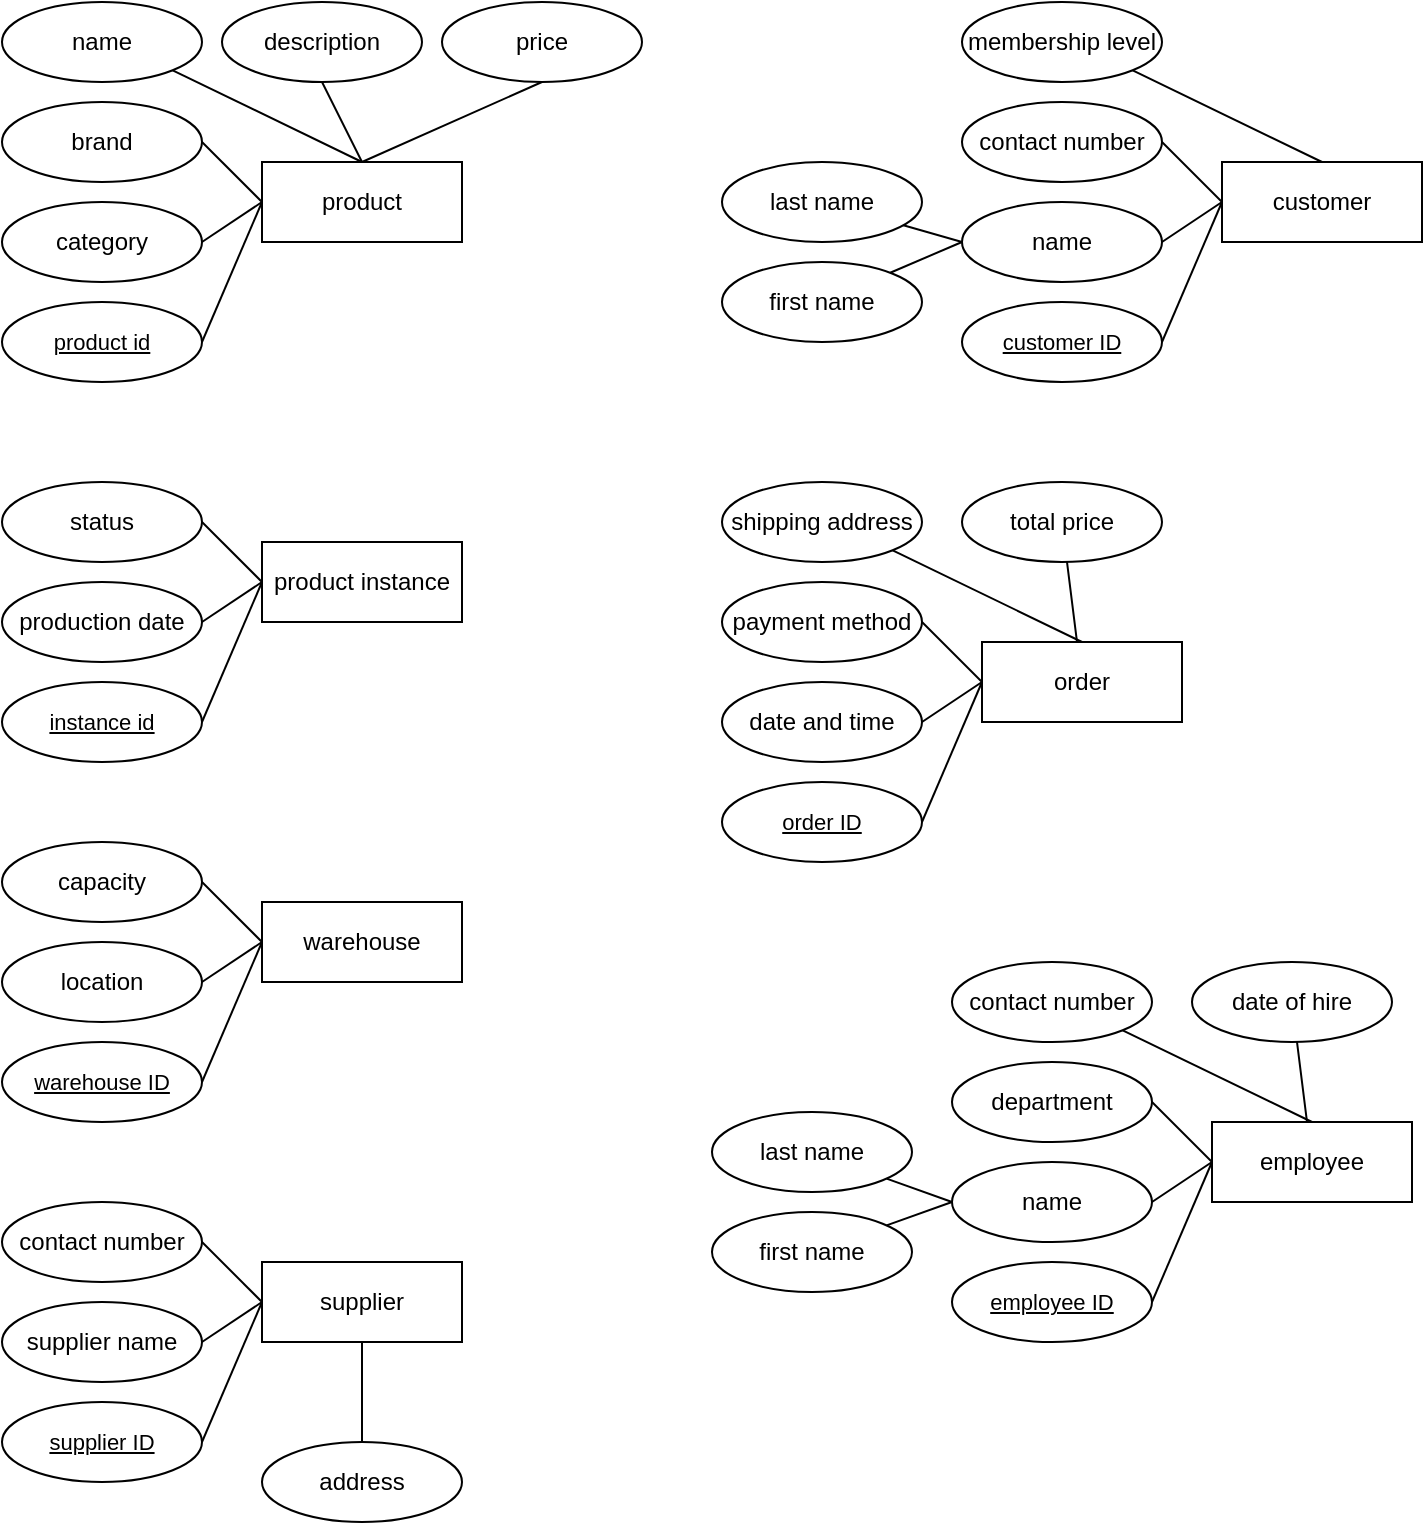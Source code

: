 <mxfile version="24.4.13" type="github">
  <diagram id="R2lEEEUBdFMjLlhIrx00" name="Page-1">
    <mxGraphModel dx="838" dy="964" grid="1" gridSize="10" guides="1" tooltips="1" connect="1" arrows="1" fold="1" page="1" pageScale="1" pageWidth="850" pageHeight="1100" math="0" shadow="0" extFonts="Permanent Marker^https://fonts.googleapis.com/css?family=Permanent+Marker">
      <root>
        <mxCell id="0" />
        <mxCell id="1" parent="0" />
        <mxCell id="vBF5v3Q-Qyy129h_z25D-1" value="product" style="whiteSpace=wrap;html=1;align=center;" vertex="1" parent="1">
          <mxGeometry x="170" y="120" width="100" height="40" as="geometry" />
        </mxCell>
        <mxCell id="vBF5v3Q-Qyy129h_z25D-10" style="rounded=0;orthogonalLoop=1;jettySize=auto;html=1;exitX=1;exitY=1;exitDx=0;exitDy=0;entryX=0.5;entryY=0;entryDx=0;entryDy=0;strokeColor=default;align=center;verticalAlign=middle;fontFamily=Helvetica;fontSize=11;fontColor=default;labelBackgroundColor=default;endArrow=none;endFill=0;jumpStyle=none;" edge="1" parent="1" source="vBF5v3Q-Qyy129h_z25D-2" target="vBF5v3Q-Qyy129h_z25D-1">
          <mxGeometry relative="1" as="geometry" />
        </mxCell>
        <mxCell id="vBF5v3Q-Qyy129h_z25D-2" value="name" style="ellipse;whiteSpace=wrap;html=1;align=center;" vertex="1" parent="1">
          <mxGeometry x="40" y="40" width="100" height="40" as="geometry" />
        </mxCell>
        <mxCell id="vBF5v3Q-Qyy129h_z25D-11" style="edgeStyle=none;rounded=0;jumpStyle=none;orthogonalLoop=1;jettySize=auto;html=1;exitX=0.5;exitY=1;exitDx=0;exitDy=0;entryX=0.5;entryY=0;entryDx=0;entryDy=0;strokeColor=default;align=center;verticalAlign=middle;fontFamily=Helvetica;fontSize=11;fontColor=default;labelBackgroundColor=default;endArrow=none;endFill=0;" edge="1" parent="1" source="vBF5v3Q-Qyy129h_z25D-3" target="vBF5v3Q-Qyy129h_z25D-1">
          <mxGeometry relative="1" as="geometry" />
        </mxCell>
        <mxCell id="vBF5v3Q-Qyy129h_z25D-3" value="description" style="ellipse;whiteSpace=wrap;html=1;align=center;" vertex="1" parent="1">
          <mxGeometry x="150" y="40" width="100" height="40" as="geometry" />
        </mxCell>
        <mxCell id="vBF5v3Q-Qyy129h_z25D-12" style="edgeStyle=none;rounded=0;jumpStyle=none;orthogonalLoop=1;jettySize=auto;html=1;exitX=0.5;exitY=1;exitDx=0;exitDy=0;strokeColor=default;align=center;verticalAlign=middle;fontFamily=Helvetica;fontSize=11;fontColor=default;labelBackgroundColor=default;endArrow=none;endFill=0;" edge="1" parent="1" source="vBF5v3Q-Qyy129h_z25D-4">
          <mxGeometry relative="1" as="geometry">
            <mxPoint x="220" y="120" as="targetPoint" />
          </mxGeometry>
        </mxCell>
        <mxCell id="vBF5v3Q-Qyy129h_z25D-4" value="price" style="ellipse;whiteSpace=wrap;html=1;align=center;" vertex="1" parent="1">
          <mxGeometry x="260" y="40" width="100" height="40" as="geometry" />
        </mxCell>
        <mxCell id="vBF5v3Q-Qyy129h_z25D-13" style="edgeStyle=none;rounded=0;jumpStyle=none;orthogonalLoop=1;jettySize=auto;html=1;exitX=1;exitY=0.5;exitDx=0;exitDy=0;entryX=0;entryY=0.5;entryDx=0;entryDy=0;strokeColor=default;align=center;verticalAlign=middle;fontFamily=Helvetica;fontSize=11;fontColor=default;labelBackgroundColor=default;endArrow=none;endFill=0;" edge="1" parent="1" source="vBF5v3Q-Qyy129h_z25D-5" target="vBF5v3Q-Qyy129h_z25D-1">
          <mxGeometry relative="1" as="geometry" />
        </mxCell>
        <mxCell id="vBF5v3Q-Qyy129h_z25D-5" value="brand" style="ellipse;whiteSpace=wrap;html=1;align=center;" vertex="1" parent="1">
          <mxGeometry x="40" y="90" width="100" height="40" as="geometry" />
        </mxCell>
        <mxCell id="vBF5v3Q-Qyy129h_z25D-14" style="edgeStyle=none;rounded=0;jumpStyle=none;orthogonalLoop=1;jettySize=auto;html=1;exitX=1;exitY=0.5;exitDx=0;exitDy=0;strokeColor=default;align=center;verticalAlign=middle;fontFamily=Helvetica;fontSize=11;fontColor=default;labelBackgroundColor=default;endArrow=none;endFill=0;" edge="1" parent="1" source="vBF5v3Q-Qyy129h_z25D-6">
          <mxGeometry relative="1" as="geometry">
            <mxPoint x="170" y="140" as="targetPoint" />
          </mxGeometry>
        </mxCell>
        <mxCell id="vBF5v3Q-Qyy129h_z25D-6" value="category" style="ellipse;whiteSpace=wrap;html=1;align=center;" vertex="1" parent="1">
          <mxGeometry x="40" y="140" width="100" height="40" as="geometry" />
        </mxCell>
        <mxCell id="vBF5v3Q-Qyy129h_z25D-15" style="edgeStyle=none;rounded=0;jumpStyle=none;orthogonalLoop=1;jettySize=auto;html=1;exitX=1;exitY=0.5;exitDx=0;exitDy=0;strokeColor=default;align=center;verticalAlign=middle;fontFamily=Helvetica;fontSize=11;fontColor=default;labelBackgroundColor=default;endArrow=none;endFill=0;" edge="1" parent="1" source="vBF5v3Q-Qyy129h_z25D-9">
          <mxGeometry relative="1" as="geometry">
            <mxPoint x="170" y="140" as="targetPoint" />
          </mxGeometry>
        </mxCell>
        <mxCell id="vBF5v3Q-Qyy129h_z25D-9" value="product id" style="ellipse;whiteSpace=wrap;html=1;align=center;fontStyle=4;fontFamily=Helvetica;fontSize=11;fontColor=default;labelBackgroundColor=default;" vertex="1" parent="1">
          <mxGeometry x="40" y="190" width="100" height="40" as="geometry" />
        </mxCell>
        <mxCell id="vBF5v3Q-Qyy129h_z25D-16" value="product instance" style="whiteSpace=wrap;html=1;align=center;" vertex="1" parent="1">
          <mxGeometry x="170" y="310" width="100" height="40" as="geometry" />
        </mxCell>
        <mxCell id="vBF5v3Q-Qyy129h_z25D-23" style="edgeStyle=none;rounded=0;jumpStyle=none;orthogonalLoop=1;jettySize=auto;html=1;exitX=1;exitY=0.5;exitDx=0;exitDy=0;entryX=0;entryY=0.5;entryDx=0;entryDy=0;strokeColor=default;align=center;verticalAlign=middle;fontFamily=Helvetica;fontSize=11;fontColor=default;labelBackgroundColor=default;endArrow=none;endFill=0;" edge="1" parent="1" source="vBF5v3Q-Qyy129h_z25D-24" target="vBF5v3Q-Qyy129h_z25D-16">
          <mxGeometry relative="1" as="geometry" />
        </mxCell>
        <mxCell id="vBF5v3Q-Qyy129h_z25D-24" value="status" style="ellipse;whiteSpace=wrap;html=1;align=center;" vertex="1" parent="1">
          <mxGeometry x="40" y="280" width="100" height="40" as="geometry" />
        </mxCell>
        <mxCell id="vBF5v3Q-Qyy129h_z25D-25" style="edgeStyle=none;rounded=0;jumpStyle=none;orthogonalLoop=1;jettySize=auto;html=1;exitX=1;exitY=0.5;exitDx=0;exitDy=0;strokeColor=default;align=center;verticalAlign=middle;fontFamily=Helvetica;fontSize=11;fontColor=default;labelBackgroundColor=default;endArrow=none;endFill=0;" edge="1" parent="1" source="vBF5v3Q-Qyy129h_z25D-26">
          <mxGeometry relative="1" as="geometry">
            <mxPoint x="170" y="330" as="targetPoint" />
          </mxGeometry>
        </mxCell>
        <mxCell id="vBF5v3Q-Qyy129h_z25D-26" value="production date" style="ellipse;whiteSpace=wrap;html=1;align=center;" vertex="1" parent="1">
          <mxGeometry x="40" y="330" width="100" height="40" as="geometry" />
        </mxCell>
        <mxCell id="vBF5v3Q-Qyy129h_z25D-27" style="edgeStyle=none;rounded=0;jumpStyle=none;orthogonalLoop=1;jettySize=auto;html=1;exitX=1;exitY=0.5;exitDx=0;exitDy=0;strokeColor=default;align=center;verticalAlign=middle;fontFamily=Helvetica;fontSize=11;fontColor=default;labelBackgroundColor=default;endArrow=none;endFill=0;" edge="1" parent="1" source="vBF5v3Q-Qyy129h_z25D-28">
          <mxGeometry relative="1" as="geometry">
            <mxPoint x="170" y="330" as="targetPoint" />
          </mxGeometry>
        </mxCell>
        <mxCell id="vBF5v3Q-Qyy129h_z25D-28" value="instance id" style="ellipse;whiteSpace=wrap;html=1;align=center;fontStyle=4;fontFamily=Helvetica;fontSize=11;fontColor=default;labelBackgroundColor=default;" vertex="1" parent="1">
          <mxGeometry x="40" y="380" width="100" height="40" as="geometry" />
        </mxCell>
        <mxCell id="vBF5v3Q-Qyy129h_z25D-29" value="warehouse" style="whiteSpace=wrap;html=1;align=center;" vertex="1" parent="1">
          <mxGeometry x="170" y="490" width="100" height="40" as="geometry" />
        </mxCell>
        <mxCell id="vBF5v3Q-Qyy129h_z25D-30" style="edgeStyle=none;rounded=0;jumpStyle=none;orthogonalLoop=1;jettySize=auto;html=1;exitX=1;exitY=0.5;exitDx=0;exitDy=0;entryX=0;entryY=0.5;entryDx=0;entryDy=0;strokeColor=default;align=center;verticalAlign=middle;fontFamily=Helvetica;fontSize=11;fontColor=default;labelBackgroundColor=default;endArrow=none;endFill=0;" edge="1" parent="1" source="vBF5v3Q-Qyy129h_z25D-31" target="vBF5v3Q-Qyy129h_z25D-29">
          <mxGeometry relative="1" as="geometry" />
        </mxCell>
        <mxCell id="vBF5v3Q-Qyy129h_z25D-31" value="capacity" style="ellipse;whiteSpace=wrap;html=1;align=center;" vertex="1" parent="1">
          <mxGeometry x="40" y="460" width="100" height="40" as="geometry" />
        </mxCell>
        <mxCell id="vBF5v3Q-Qyy129h_z25D-32" style="edgeStyle=none;rounded=0;jumpStyle=none;orthogonalLoop=1;jettySize=auto;html=1;exitX=1;exitY=0.5;exitDx=0;exitDy=0;strokeColor=default;align=center;verticalAlign=middle;fontFamily=Helvetica;fontSize=11;fontColor=default;labelBackgroundColor=default;endArrow=none;endFill=0;" edge="1" parent="1" source="vBF5v3Q-Qyy129h_z25D-33">
          <mxGeometry relative="1" as="geometry">
            <mxPoint x="170" y="510" as="targetPoint" />
          </mxGeometry>
        </mxCell>
        <mxCell id="vBF5v3Q-Qyy129h_z25D-33" value="location" style="ellipse;whiteSpace=wrap;html=1;align=center;" vertex="1" parent="1">
          <mxGeometry x="40" y="510" width="100" height="40" as="geometry" />
        </mxCell>
        <mxCell id="vBF5v3Q-Qyy129h_z25D-34" style="edgeStyle=none;rounded=0;jumpStyle=none;orthogonalLoop=1;jettySize=auto;html=1;exitX=1;exitY=0.5;exitDx=0;exitDy=0;strokeColor=default;align=center;verticalAlign=middle;fontFamily=Helvetica;fontSize=11;fontColor=default;labelBackgroundColor=default;endArrow=none;endFill=0;" edge="1" parent="1" source="vBF5v3Q-Qyy129h_z25D-35">
          <mxGeometry relative="1" as="geometry">
            <mxPoint x="170" y="510" as="targetPoint" />
          </mxGeometry>
        </mxCell>
        <mxCell id="vBF5v3Q-Qyy129h_z25D-35" value="warehouse ID" style="ellipse;whiteSpace=wrap;html=1;align=center;fontStyle=4;fontFamily=Helvetica;fontSize=11;fontColor=default;labelBackgroundColor=default;" vertex="1" parent="1">
          <mxGeometry x="40" y="560" width="100" height="40" as="geometry" />
        </mxCell>
        <mxCell id="vBF5v3Q-Qyy129h_z25D-36" value="supplier" style="whiteSpace=wrap;html=1;align=center;" vertex="1" parent="1">
          <mxGeometry x="170" y="670" width="100" height="40" as="geometry" />
        </mxCell>
        <mxCell id="vBF5v3Q-Qyy129h_z25D-37" style="edgeStyle=none;rounded=0;jumpStyle=none;orthogonalLoop=1;jettySize=auto;html=1;exitX=1;exitY=0.5;exitDx=0;exitDy=0;entryX=0;entryY=0.5;entryDx=0;entryDy=0;strokeColor=default;align=center;verticalAlign=middle;fontFamily=Helvetica;fontSize=11;fontColor=default;labelBackgroundColor=default;endArrow=none;endFill=0;" edge="1" parent="1" source="vBF5v3Q-Qyy129h_z25D-38" target="vBF5v3Q-Qyy129h_z25D-36">
          <mxGeometry relative="1" as="geometry" />
        </mxCell>
        <mxCell id="vBF5v3Q-Qyy129h_z25D-38" value="contact number" style="ellipse;whiteSpace=wrap;html=1;align=center;" vertex="1" parent="1">
          <mxGeometry x="40" y="640" width="100" height="40" as="geometry" />
        </mxCell>
        <mxCell id="vBF5v3Q-Qyy129h_z25D-39" style="edgeStyle=none;rounded=0;jumpStyle=none;orthogonalLoop=1;jettySize=auto;html=1;exitX=1;exitY=0.5;exitDx=0;exitDy=0;strokeColor=default;align=center;verticalAlign=middle;fontFamily=Helvetica;fontSize=11;fontColor=default;labelBackgroundColor=default;endArrow=none;endFill=0;" edge="1" parent="1" source="vBF5v3Q-Qyy129h_z25D-40">
          <mxGeometry relative="1" as="geometry">
            <mxPoint x="170" y="690" as="targetPoint" />
          </mxGeometry>
        </mxCell>
        <mxCell id="vBF5v3Q-Qyy129h_z25D-40" value="supplier name" style="ellipse;whiteSpace=wrap;html=1;align=center;" vertex="1" parent="1">
          <mxGeometry x="40" y="690" width="100" height="40" as="geometry" />
        </mxCell>
        <mxCell id="vBF5v3Q-Qyy129h_z25D-41" style="edgeStyle=none;rounded=0;jumpStyle=none;orthogonalLoop=1;jettySize=auto;html=1;exitX=1;exitY=0.5;exitDx=0;exitDy=0;strokeColor=default;align=center;verticalAlign=middle;fontFamily=Helvetica;fontSize=11;fontColor=default;labelBackgroundColor=default;endArrow=none;endFill=0;" edge="1" parent="1" source="vBF5v3Q-Qyy129h_z25D-42">
          <mxGeometry relative="1" as="geometry">
            <mxPoint x="170" y="690" as="targetPoint" />
          </mxGeometry>
        </mxCell>
        <mxCell id="vBF5v3Q-Qyy129h_z25D-42" value="supplier ID" style="ellipse;whiteSpace=wrap;html=1;align=center;fontStyle=4;fontFamily=Helvetica;fontSize=11;fontColor=default;labelBackgroundColor=default;" vertex="1" parent="1">
          <mxGeometry x="40" y="740" width="100" height="40" as="geometry" />
        </mxCell>
        <mxCell id="vBF5v3Q-Qyy129h_z25D-45" style="edgeStyle=none;rounded=0;jumpStyle=none;orthogonalLoop=1;jettySize=auto;html=1;entryX=0.5;entryY=1;entryDx=0;entryDy=0;strokeColor=default;align=center;verticalAlign=middle;fontFamily=Helvetica;fontSize=11;fontColor=default;labelBackgroundColor=default;endArrow=none;endFill=0;" edge="1" parent="1" source="vBF5v3Q-Qyy129h_z25D-43" target="vBF5v3Q-Qyy129h_z25D-36">
          <mxGeometry relative="1" as="geometry" />
        </mxCell>
        <mxCell id="vBF5v3Q-Qyy129h_z25D-43" value="address" style="ellipse;whiteSpace=wrap;html=1;align=center;" vertex="1" parent="1">
          <mxGeometry x="170" y="760" width="100" height="40" as="geometry" />
        </mxCell>
        <mxCell id="vBF5v3Q-Qyy129h_z25D-46" value="customer" style="whiteSpace=wrap;html=1;align=center;" vertex="1" parent="1">
          <mxGeometry x="650" y="120" width="100" height="40" as="geometry" />
        </mxCell>
        <mxCell id="vBF5v3Q-Qyy129h_z25D-47" style="rounded=0;orthogonalLoop=1;jettySize=auto;html=1;exitX=1;exitY=1;exitDx=0;exitDy=0;entryX=0.5;entryY=0;entryDx=0;entryDy=0;strokeColor=default;align=center;verticalAlign=middle;fontFamily=Helvetica;fontSize=11;fontColor=default;labelBackgroundColor=default;endArrow=none;endFill=0;jumpStyle=none;" edge="1" source="vBF5v3Q-Qyy129h_z25D-48" target="vBF5v3Q-Qyy129h_z25D-46" parent="1">
          <mxGeometry relative="1" as="geometry" />
        </mxCell>
        <mxCell id="vBF5v3Q-Qyy129h_z25D-48" value="membership level" style="ellipse;whiteSpace=wrap;html=1;align=center;" vertex="1" parent="1">
          <mxGeometry x="520" y="40" width="100" height="40" as="geometry" />
        </mxCell>
        <mxCell id="vBF5v3Q-Qyy129h_z25D-53" style="edgeStyle=none;rounded=0;jumpStyle=none;orthogonalLoop=1;jettySize=auto;html=1;exitX=1;exitY=0.5;exitDx=0;exitDy=0;entryX=0;entryY=0.5;entryDx=0;entryDy=0;strokeColor=default;align=center;verticalAlign=middle;fontFamily=Helvetica;fontSize=11;fontColor=default;labelBackgroundColor=default;endArrow=none;endFill=0;" edge="1" source="vBF5v3Q-Qyy129h_z25D-54" target="vBF5v3Q-Qyy129h_z25D-46" parent="1">
          <mxGeometry relative="1" as="geometry" />
        </mxCell>
        <mxCell id="vBF5v3Q-Qyy129h_z25D-54" value="contact number" style="ellipse;whiteSpace=wrap;html=1;align=center;" vertex="1" parent="1">
          <mxGeometry x="520" y="90" width="100" height="40" as="geometry" />
        </mxCell>
        <mxCell id="vBF5v3Q-Qyy129h_z25D-55" style="edgeStyle=none;rounded=0;jumpStyle=none;orthogonalLoop=1;jettySize=auto;html=1;exitX=1;exitY=0.5;exitDx=0;exitDy=0;strokeColor=default;align=center;verticalAlign=middle;fontFamily=Helvetica;fontSize=11;fontColor=default;labelBackgroundColor=default;endArrow=none;endFill=0;" edge="1" source="vBF5v3Q-Qyy129h_z25D-56" parent="1">
          <mxGeometry relative="1" as="geometry">
            <mxPoint x="650" y="140" as="targetPoint" />
          </mxGeometry>
        </mxCell>
        <mxCell id="vBF5v3Q-Qyy129h_z25D-56" value="name" style="ellipse;whiteSpace=wrap;html=1;align=center;" vertex="1" parent="1">
          <mxGeometry x="520" y="140" width="100" height="40" as="geometry" />
        </mxCell>
        <mxCell id="vBF5v3Q-Qyy129h_z25D-57" style="edgeStyle=none;rounded=0;jumpStyle=none;orthogonalLoop=1;jettySize=auto;html=1;exitX=1;exitY=0.5;exitDx=0;exitDy=0;strokeColor=default;align=center;verticalAlign=middle;fontFamily=Helvetica;fontSize=11;fontColor=default;labelBackgroundColor=default;endArrow=none;endFill=0;" edge="1" source="vBF5v3Q-Qyy129h_z25D-58" parent="1">
          <mxGeometry relative="1" as="geometry">
            <mxPoint x="650" y="140" as="targetPoint" />
          </mxGeometry>
        </mxCell>
        <mxCell id="vBF5v3Q-Qyy129h_z25D-58" value="customer ID" style="ellipse;whiteSpace=wrap;html=1;align=center;fontStyle=4;fontFamily=Helvetica;fontSize=11;fontColor=default;labelBackgroundColor=default;" vertex="1" parent="1">
          <mxGeometry x="520" y="190" width="100" height="40" as="geometry" />
        </mxCell>
        <mxCell id="vBF5v3Q-Qyy129h_z25D-59" value="order" style="whiteSpace=wrap;html=1;align=center;" vertex="1" parent="1">
          <mxGeometry x="530" y="360" width="100" height="40" as="geometry" />
        </mxCell>
        <mxCell id="vBF5v3Q-Qyy129h_z25D-60" style="rounded=0;orthogonalLoop=1;jettySize=auto;html=1;exitX=1;exitY=1;exitDx=0;exitDy=0;entryX=0.5;entryY=0;entryDx=0;entryDy=0;strokeColor=default;align=center;verticalAlign=middle;fontFamily=Helvetica;fontSize=11;fontColor=default;labelBackgroundColor=default;endArrow=none;endFill=0;jumpStyle=none;" edge="1" parent="1" source="vBF5v3Q-Qyy129h_z25D-61" target="vBF5v3Q-Qyy129h_z25D-59">
          <mxGeometry relative="1" as="geometry" />
        </mxCell>
        <mxCell id="vBF5v3Q-Qyy129h_z25D-61" value="shipping address" style="ellipse;whiteSpace=wrap;html=1;align=center;" vertex="1" parent="1">
          <mxGeometry x="400" y="280" width="100" height="40" as="geometry" />
        </mxCell>
        <mxCell id="vBF5v3Q-Qyy129h_z25D-62" style="edgeStyle=none;rounded=0;jumpStyle=none;orthogonalLoop=1;jettySize=auto;html=1;exitX=1;exitY=0.5;exitDx=0;exitDy=0;entryX=0;entryY=0.5;entryDx=0;entryDy=0;strokeColor=default;align=center;verticalAlign=middle;fontFamily=Helvetica;fontSize=11;fontColor=default;labelBackgroundColor=default;endArrow=none;endFill=0;" edge="1" parent="1" source="vBF5v3Q-Qyy129h_z25D-63" target="vBF5v3Q-Qyy129h_z25D-59">
          <mxGeometry relative="1" as="geometry" />
        </mxCell>
        <mxCell id="vBF5v3Q-Qyy129h_z25D-63" value="payment method" style="ellipse;whiteSpace=wrap;html=1;align=center;" vertex="1" parent="1">
          <mxGeometry x="400" y="330" width="100" height="40" as="geometry" />
        </mxCell>
        <mxCell id="vBF5v3Q-Qyy129h_z25D-64" style="edgeStyle=none;rounded=0;jumpStyle=none;orthogonalLoop=1;jettySize=auto;html=1;exitX=1;exitY=0.5;exitDx=0;exitDy=0;strokeColor=default;align=center;verticalAlign=middle;fontFamily=Helvetica;fontSize=11;fontColor=default;labelBackgroundColor=default;endArrow=none;endFill=0;" edge="1" parent="1" source="vBF5v3Q-Qyy129h_z25D-65">
          <mxGeometry relative="1" as="geometry">
            <mxPoint x="530" y="380" as="targetPoint" />
          </mxGeometry>
        </mxCell>
        <mxCell id="vBF5v3Q-Qyy129h_z25D-65" value="date and time" style="ellipse;whiteSpace=wrap;html=1;align=center;" vertex="1" parent="1">
          <mxGeometry x="400" y="380" width="100" height="40" as="geometry" />
        </mxCell>
        <mxCell id="vBF5v3Q-Qyy129h_z25D-66" style="edgeStyle=none;rounded=0;jumpStyle=none;orthogonalLoop=1;jettySize=auto;html=1;exitX=1;exitY=0.5;exitDx=0;exitDy=0;strokeColor=default;align=center;verticalAlign=middle;fontFamily=Helvetica;fontSize=11;fontColor=default;labelBackgroundColor=default;endArrow=none;endFill=0;" edge="1" parent="1" source="vBF5v3Q-Qyy129h_z25D-67">
          <mxGeometry relative="1" as="geometry">
            <mxPoint x="530" y="380" as="targetPoint" />
          </mxGeometry>
        </mxCell>
        <mxCell id="vBF5v3Q-Qyy129h_z25D-67" value="order ID" style="ellipse;whiteSpace=wrap;html=1;align=center;fontStyle=4;fontFamily=Helvetica;fontSize=11;fontColor=default;labelBackgroundColor=default;" vertex="1" parent="1">
          <mxGeometry x="400" y="430" width="100" height="40" as="geometry" />
        </mxCell>
        <mxCell id="vBF5v3Q-Qyy129h_z25D-70" style="edgeStyle=none;rounded=0;jumpStyle=none;orthogonalLoop=1;jettySize=auto;html=1;entryX=0;entryY=0.5;entryDx=0;entryDy=0;strokeColor=default;align=center;verticalAlign=middle;fontFamily=Helvetica;fontSize=11;fontColor=default;labelBackgroundColor=default;endArrow=none;endFill=0;" edge="1" parent="1" source="vBF5v3Q-Qyy129h_z25D-68" target="vBF5v3Q-Qyy129h_z25D-56">
          <mxGeometry relative="1" as="geometry" />
        </mxCell>
        <mxCell id="vBF5v3Q-Qyy129h_z25D-68" value="last name" style="ellipse;whiteSpace=wrap;html=1;align=center;" vertex="1" parent="1">
          <mxGeometry x="400" y="120" width="100" height="40" as="geometry" />
        </mxCell>
        <mxCell id="vBF5v3Q-Qyy129h_z25D-71" style="edgeStyle=none;rounded=0;jumpStyle=none;orthogonalLoop=1;jettySize=auto;html=1;entryX=0;entryY=0.5;entryDx=0;entryDy=0;strokeColor=default;align=center;verticalAlign=middle;fontFamily=Helvetica;fontSize=11;fontColor=default;labelBackgroundColor=default;endArrow=none;endFill=0;" edge="1" parent="1" source="vBF5v3Q-Qyy129h_z25D-69" target="vBF5v3Q-Qyy129h_z25D-56">
          <mxGeometry relative="1" as="geometry" />
        </mxCell>
        <mxCell id="vBF5v3Q-Qyy129h_z25D-69" value="first name" style="ellipse;whiteSpace=wrap;html=1;align=center;" vertex="1" parent="1">
          <mxGeometry x="400" y="170" width="100" height="40" as="geometry" />
        </mxCell>
        <mxCell id="vBF5v3Q-Qyy129h_z25D-73" style="edgeStyle=none;rounded=0;jumpStyle=none;orthogonalLoop=1;jettySize=auto;html=1;strokeColor=default;align=center;verticalAlign=middle;fontFamily=Helvetica;fontSize=11;fontColor=default;labelBackgroundColor=default;endArrow=none;endFill=0;" edge="1" parent="1" source="vBF5v3Q-Qyy129h_z25D-72" target="vBF5v3Q-Qyy129h_z25D-59">
          <mxGeometry relative="1" as="geometry" />
        </mxCell>
        <mxCell id="vBF5v3Q-Qyy129h_z25D-72" value="total price" style="ellipse;whiteSpace=wrap;html=1;align=center;" vertex="1" parent="1">
          <mxGeometry x="520" y="280" width="100" height="40" as="geometry" />
        </mxCell>
        <mxCell id="vBF5v3Q-Qyy129h_z25D-74" value="employee" style="whiteSpace=wrap;html=1;align=center;" vertex="1" parent="1">
          <mxGeometry x="645" y="600" width="100" height="40" as="geometry" />
        </mxCell>
        <mxCell id="vBF5v3Q-Qyy129h_z25D-75" style="rounded=0;orthogonalLoop=1;jettySize=auto;html=1;exitX=1;exitY=1;exitDx=0;exitDy=0;entryX=0.5;entryY=0;entryDx=0;entryDy=0;strokeColor=default;align=center;verticalAlign=middle;fontFamily=Helvetica;fontSize=11;fontColor=default;labelBackgroundColor=default;endArrow=none;endFill=0;jumpStyle=none;" edge="1" parent="1" source="vBF5v3Q-Qyy129h_z25D-76" target="vBF5v3Q-Qyy129h_z25D-74">
          <mxGeometry relative="1" as="geometry" />
        </mxCell>
        <mxCell id="vBF5v3Q-Qyy129h_z25D-76" value="contact number" style="ellipse;whiteSpace=wrap;html=1;align=center;" vertex="1" parent="1">
          <mxGeometry x="515" y="520" width="100" height="40" as="geometry" />
        </mxCell>
        <mxCell id="vBF5v3Q-Qyy129h_z25D-77" style="edgeStyle=none;rounded=0;jumpStyle=none;orthogonalLoop=1;jettySize=auto;html=1;exitX=1;exitY=0.5;exitDx=0;exitDy=0;entryX=0;entryY=0.5;entryDx=0;entryDy=0;strokeColor=default;align=center;verticalAlign=middle;fontFamily=Helvetica;fontSize=11;fontColor=default;labelBackgroundColor=default;endArrow=none;endFill=0;" edge="1" parent="1" source="vBF5v3Q-Qyy129h_z25D-78" target="vBF5v3Q-Qyy129h_z25D-74">
          <mxGeometry relative="1" as="geometry" />
        </mxCell>
        <mxCell id="vBF5v3Q-Qyy129h_z25D-78" value="department" style="ellipse;whiteSpace=wrap;html=1;align=center;" vertex="1" parent="1">
          <mxGeometry x="515" y="570" width="100" height="40" as="geometry" />
        </mxCell>
        <mxCell id="vBF5v3Q-Qyy129h_z25D-79" style="edgeStyle=none;rounded=0;jumpStyle=none;orthogonalLoop=1;jettySize=auto;html=1;exitX=1;exitY=0.5;exitDx=0;exitDy=0;strokeColor=default;align=center;verticalAlign=middle;fontFamily=Helvetica;fontSize=11;fontColor=default;labelBackgroundColor=default;endArrow=none;endFill=0;" edge="1" parent="1" source="vBF5v3Q-Qyy129h_z25D-80">
          <mxGeometry relative="1" as="geometry">
            <mxPoint x="645" y="620" as="targetPoint" />
          </mxGeometry>
        </mxCell>
        <mxCell id="vBF5v3Q-Qyy129h_z25D-80" value="name" style="ellipse;whiteSpace=wrap;html=1;align=center;" vertex="1" parent="1">
          <mxGeometry x="515" y="620" width="100" height="40" as="geometry" />
        </mxCell>
        <mxCell id="vBF5v3Q-Qyy129h_z25D-81" style="edgeStyle=none;rounded=0;jumpStyle=none;orthogonalLoop=1;jettySize=auto;html=1;exitX=1;exitY=0.5;exitDx=0;exitDy=0;strokeColor=default;align=center;verticalAlign=middle;fontFamily=Helvetica;fontSize=11;fontColor=default;labelBackgroundColor=default;endArrow=none;endFill=0;" edge="1" parent="1" source="vBF5v3Q-Qyy129h_z25D-82">
          <mxGeometry relative="1" as="geometry">
            <mxPoint x="645" y="620" as="targetPoint" />
          </mxGeometry>
        </mxCell>
        <mxCell id="vBF5v3Q-Qyy129h_z25D-82" value="employee ID" style="ellipse;whiteSpace=wrap;html=1;align=center;fontStyle=4;fontFamily=Helvetica;fontSize=11;fontColor=default;labelBackgroundColor=default;" vertex="1" parent="1">
          <mxGeometry x="515" y="670" width="100" height="40" as="geometry" />
        </mxCell>
        <mxCell id="vBF5v3Q-Qyy129h_z25D-83" style="edgeStyle=none;rounded=0;jumpStyle=none;orthogonalLoop=1;jettySize=auto;html=1;strokeColor=default;align=center;verticalAlign=middle;fontFamily=Helvetica;fontSize=11;fontColor=default;labelBackgroundColor=default;endArrow=none;endFill=0;" edge="1" parent="1" source="vBF5v3Q-Qyy129h_z25D-84" target="vBF5v3Q-Qyy129h_z25D-74">
          <mxGeometry relative="1" as="geometry" />
        </mxCell>
        <mxCell id="vBF5v3Q-Qyy129h_z25D-84" value="date of hire" style="ellipse;whiteSpace=wrap;html=1;align=center;" vertex="1" parent="1">
          <mxGeometry x="635" y="520" width="100" height="40" as="geometry" />
        </mxCell>
        <mxCell id="vBF5v3Q-Qyy129h_z25D-87" style="edgeStyle=none;rounded=0;jumpStyle=none;orthogonalLoop=1;jettySize=auto;html=1;entryX=0;entryY=0.5;entryDx=0;entryDy=0;strokeColor=default;align=center;verticalAlign=middle;fontFamily=Helvetica;fontSize=11;fontColor=default;labelBackgroundColor=default;endArrow=none;endFill=0;" edge="1" parent="1" source="vBF5v3Q-Qyy129h_z25D-85" target="vBF5v3Q-Qyy129h_z25D-80">
          <mxGeometry relative="1" as="geometry" />
        </mxCell>
        <mxCell id="vBF5v3Q-Qyy129h_z25D-85" value="last name" style="ellipse;whiteSpace=wrap;html=1;align=center;" vertex="1" parent="1">
          <mxGeometry x="395" y="595" width="100" height="40" as="geometry" />
        </mxCell>
        <mxCell id="vBF5v3Q-Qyy129h_z25D-88" style="edgeStyle=none;rounded=0;jumpStyle=none;orthogonalLoop=1;jettySize=auto;html=1;entryX=0;entryY=0.5;entryDx=0;entryDy=0;strokeColor=default;align=center;verticalAlign=middle;fontFamily=Helvetica;fontSize=11;fontColor=default;labelBackgroundColor=default;endArrow=none;endFill=0;" edge="1" parent="1" source="vBF5v3Q-Qyy129h_z25D-86" target="vBF5v3Q-Qyy129h_z25D-80">
          <mxGeometry relative="1" as="geometry" />
        </mxCell>
        <mxCell id="vBF5v3Q-Qyy129h_z25D-86" value="first name" style="ellipse;whiteSpace=wrap;html=1;align=center;" vertex="1" parent="1">
          <mxGeometry x="395" y="645" width="100" height="40" as="geometry" />
        </mxCell>
      </root>
    </mxGraphModel>
  </diagram>
</mxfile>
